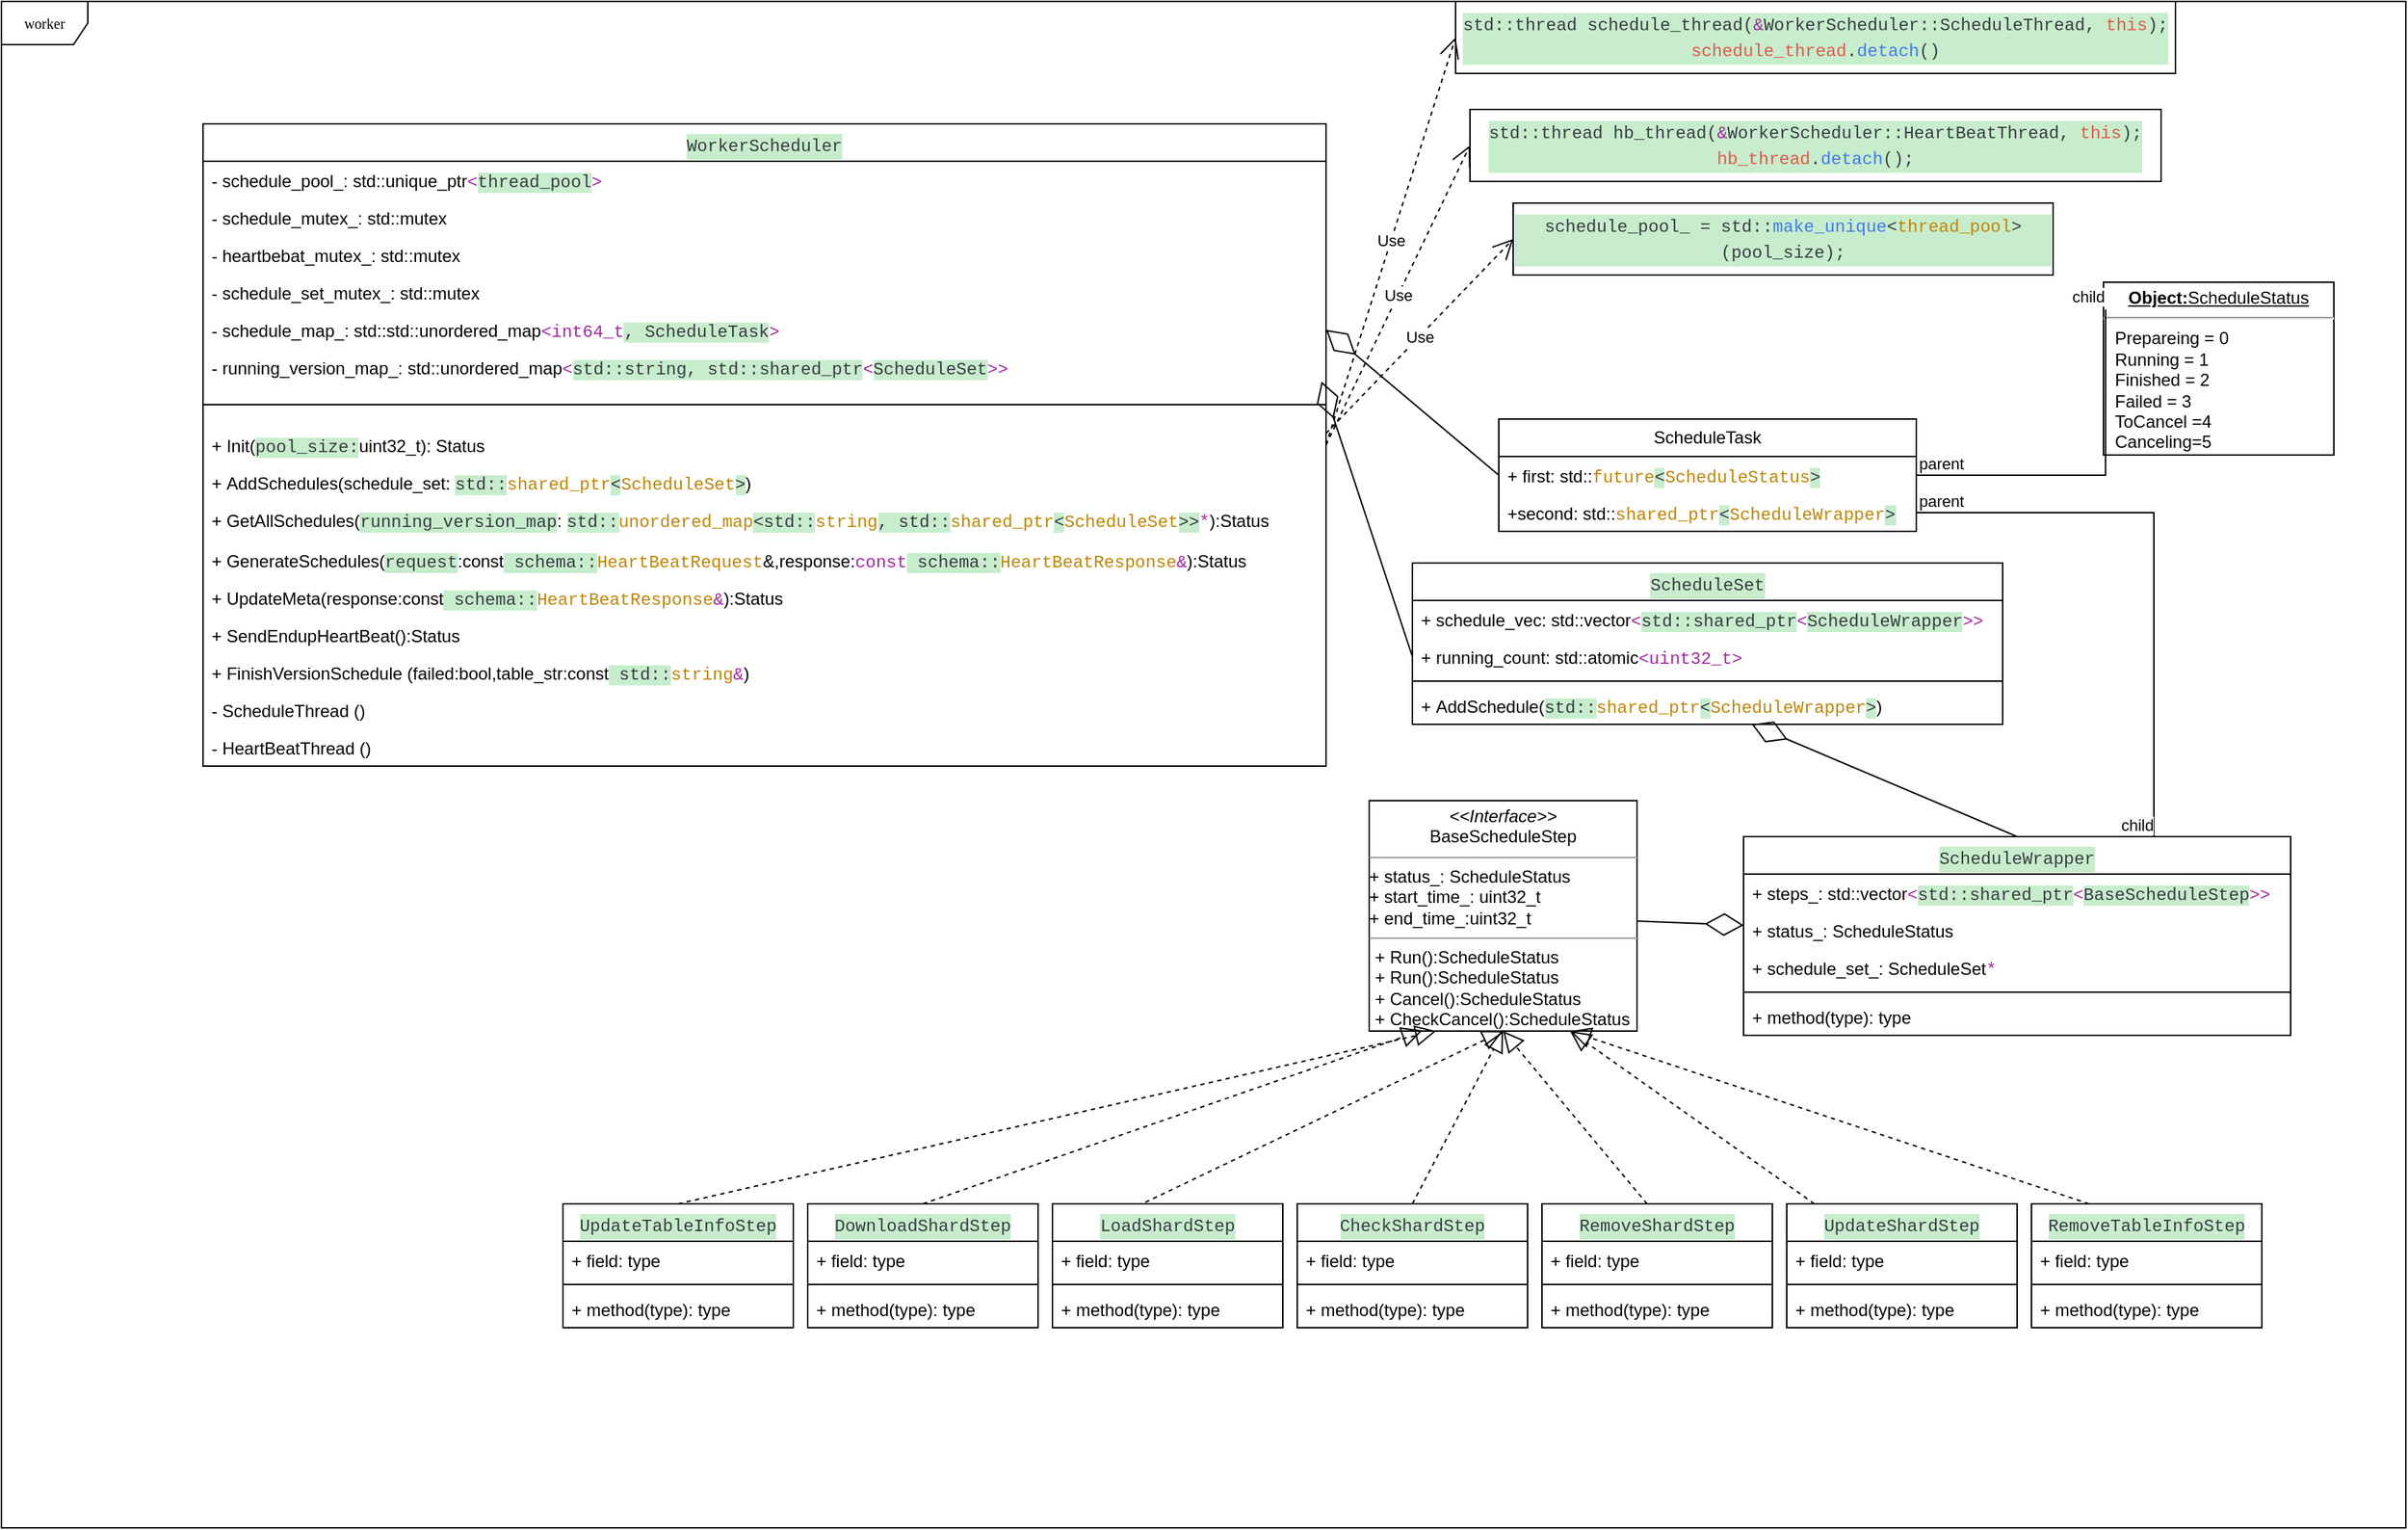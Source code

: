 <mxfile version="21.3.5" type="github">
  <diagram name="Page-1" id="c4acf3e9-155e-7222-9cf6-157b1a14988f">
    <mxGraphModel dx="2284" dy="771" grid="1" gridSize="10" guides="1" tooltips="1" connect="1" arrows="1" fold="1" page="1" pageScale="1" pageWidth="850" pageHeight="1100" background="none" math="0" shadow="0">
      <root>
        <mxCell id="0" />
        <mxCell id="1" parent="0" />
        <mxCell id="17acba5748e5396b-1" value="worker" style="shape=umlFrame;whiteSpace=wrap;html=1;rounded=0;shadow=0;comic=0;labelBackgroundColor=none;strokeWidth=1;fontFamily=Verdana;fontSize=10;align=center;" parent="1" vertex="1">
          <mxGeometry x="-430" y="10" width="1670" height="1060" as="geometry" />
        </mxCell>
        <mxCell id="PH6lNtW1mrk8BQ9RuyIa-7" value="&lt;div style=&quot;color: rgb(56, 58, 66); background-color: rgb(199, 237, 204); font-family: Menlo, Monaco, &amp;quot;Courier New&amp;quot;, monospace; font-weight: normal; line-height: 18px;&quot;&gt;WorkerScheduler&lt;/div&gt;" style="swimlane;fontStyle=1;align=center;verticalAlign=top;childLayout=stackLayout;horizontal=1;startSize=26;horizontalStack=0;resizeParent=1;resizeParentMax=0;resizeLast=0;collapsible=1;marginBottom=0;whiteSpace=wrap;html=1;" parent="1" vertex="1">
          <mxGeometry x="-290" y="95" width="780" height="446" as="geometry" />
        </mxCell>
        <mxCell id="PH6lNtW1mrk8BQ9RuyIa-8" value="- schedule_pool_&lt;span style=&quot;background-color: initial;&quot;&gt;:&amp;nbsp;&lt;/span&gt;std::unique_ptr&lt;span style=&quot;font-family: Menlo, Monaco, &amp;quot;Courier New&amp;quot;, monospace; color: rgb(166, 38, 164);&quot;&gt;&amp;lt;&lt;/span&gt;&lt;span style=&quot;background-color: rgb(199, 237, 204); color: rgb(56, 58, 66); font-family: Menlo, Monaco, &amp;quot;Courier New&amp;quot;, monospace;&quot;&gt;thread_pool&lt;/span&gt;&lt;span style=&quot;font-family: Menlo, Monaco, &amp;quot;Courier New&amp;quot;, monospace; color: rgb(166, 38, 164);&quot;&gt;&amp;gt;&lt;/span&gt;" style="text;strokeColor=none;fillColor=none;align=left;verticalAlign=top;spacingLeft=4;spacingRight=4;overflow=hidden;rotatable=0;points=[[0,0.5],[1,0.5]];portConstraint=eastwest;whiteSpace=wrap;html=1;" parent="PH6lNtW1mrk8BQ9RuyIa-7" vertex="1">
          <mxGeometry y="26" width="780" height="26" as="geometry" />
        </mxCell>
        <mxCell id="PH6lNtW1mrk8BQ9RuyIa-15" value="- schedule_mutex_&lt;span style=&quot;background-color: initial;&quot;&gt;:&amp;nbsp;&lt;/span&gt;std::mutex " style="text;strokeColor=none;fillColor=none;align=left;verticalAlign=top;spacingLeft=4;spacingRight=4;overflow=hidden;rotatable=0;points=[[0,0.5],[1,0.5]];portConstraint=eastwest;whiteSpace=wrap;html=1;" parent="PH6lNtW1mrk8BQ9RuyIa-7" vertex="1">
          <mxGeometry y="52" width="780" height="26" as="geometry" />
        </mxCell>
        <mxCell id="PH6lNtW1mrk8BQ9RuyIa-14" value="- heartbebat_mutex_&lt;span style=&quot;background-color: initial;&quot;&gt;:&amp;nbsp;&lt;/span&gt;&lt;span style=&quot;background-color: initial;&quot;&gt;std::mutex&lt;/span&gt;" style="text;strokeColor=none;fillColor=none;align=left;verticalAlign=top;spacingLeft=4;spacingRight=4;overflow=hidden;rotatable=0;points=[[0,0.5],[1,0.5]];portConstraint=eastwest;whiteSpace=wrap;html=1;" parent="PH6lNtW1mrk8BQ9RuyIa-7" vertex="1">
          <mxGeometry y="78" width="780" height="26" as="geometry" />
        </mxCell>
        <mxCell id="PH6lNtW1mrk8BQ9RuyIa-17" value="- schedule_set_mutex_&lt;span style=&quot;background-color: initial;&quot;&gt;:&amp;nbsp;&lt;/span&gt;&lt;span style=&quot;background-color: initial;&quot;&gt;std::mutex&lt;/span&gt;" style="text;strokeColor=none;fillColor=none;align=left;verticalAlign=top;spacingLeft=4;spacingRight=4;overflow=hidden;rotatable=0;points=[[0,0.5],[1,0.5]];portConstraint=eastwest;whiteSpace=wrap;html=1;" parent="PH6lNtW1mrk8BQ9RuyIa-7" vertex="1">
          <mxGeometry y="104" width="780" height="26" as="geometry" />
        </mxCell>
        <mxCell id="PH6lNtW1mrk8BQ9RuyIa-16" value="- schedule_map_&lt;span style=&quot;background-color: initial;&quot;&gt;:&amp;nbsp;&lt;/span&gt;&lt;span style=&quot;background-color: initial;&quot;&gt;std::&lt;/span&gt;std::unordered_map&lt;span style=&quot;font-family: Menlo, Monaco, &amp;quot;Courier New&amp;quot;, monospace; color: rgb(166, 38, 164);&quot;&gt;&amp;lt;int64_t&lt;/span&gt;&lt;span style=&quot;background-color: rgb(199, 237, 204); color: rgb(56, 58, 66); font-family: Menlo, Monaco, &amp;quot;Courier New&amp;quot;, monospace;&quot;&gt;, ScheduleTask&lt;/span&gt;&lt;span style=&quot;font-family: Menlo, Monaco, &amp;quot;Courier New&amp;quot;, monospace; color: rgb(166, 38, 164);&quot;&gt;&amp;gt;&lt;/span&gt;" style="text;strokeColor=none;fillColor=none;align=left;verticalAlign=top;spacingLeft=4;spacingRight=4;overflow=hidden;rotatable=0;points=[[0,0.5],[1,0.5]];portConstraint=eastwest;whiteSpace=wrap;html=1;" parent="PH6lNtW1mrk8BQ9RuyIa-7" vertex="1">
          <mxGeometry y="130" width="780" height="26" as="geometry" />
        </mxCell>
        <mxCell id="PH6lNtW1mrk8BQ9RuyIa-18" value="- running_version_map_&lt;span style=&quot;background-color: initial;&quot;&gt;:&amp;nbsp;&lt;/span&gt;std::unordered_map&lt;span style=&quot;font-family: Menlo, Monaco, &amp;quot;Courier New&amp;quot;, monospace; color: rgb(166, 38, 164);&quot;&gt;&amp;lt;&lt;/span&gt;&lt;span style=&quot;background-color: rgb(199, 237, 204); color: rgb(56, 58, 66); font-family: Menlo, Monaco, &amp;quot;Courier New&amp;quot;, monospace;&quot;&gt;std::string, std::shared_ptr&lt;/span&gt;&lt;span style=&quot;font-family: Menlo, Monaco, &amp;quot;Courier New&amp;quot;, monospace; color: rgb(166, 38, 164);&quot;&gt;&amp;lt;&lt;/span&gt;&lt;span style=&quot;background-color: rgb(199, 237, 204); color: rgb(56, 58, 66); font-family: Menlo, Monaco, &amp;quot;Courier New&amp;quot;, monospace;&quot;&gt;ScheduleSet&lt;/span&gt;&lt;span style=&quot;font-family: Menlo, Monaco, &amp;quot;Courier New&amp;quot;, monospace; color: rgb(166, 38, 164);&quot;&gt;&amp;gt;&amp;gt;&lt;/span&gt;" style="text;strokeColor=none;fillColor=none;align=left;verticalAlign=top;spacingLeft=4;spacingRight=4;overflow=hidden;rotatable=0;points=[[0,0.5],[1,0.5]];portConstraint=eastwest;whiteSpace=wrap;html=1;" parent="PH6lNtW1mrk8BQ9RuyIa-7" vertex="1">
          <mxGeometry y="156" width="780" height="24" as="geometry" />
        </mxCell>
        <mxCell id="PH6lNtW1mrk8BQ9RuyIa-9" value="" style="line;strokeWidth=1;fillColor=none;align=left;verticalAlign=middle;spacingTop=-1;spacingLeft=3;spacingRight=3;rotatable=0;labelPosition=right;points=[];portConstraint=eastwest;strokeColor=inherit;" parent="PH6lNtW1mrk8BQ9RuyIa-7" vertex="1">
          <mxGeometry y="180" width="780" height="30" as="geometry" />
        </mxCell>
        <mxCell id="PH6lNtW1mrk8BQ9RuyIa-10" value="+&amp;nbsp;Init(&lt;span style=&quot;background-color: rgb(199, 237, 204); color: rgb(56, 58, 66); font-family: Menlo, Monaco, &amp;quot;Courier New&amp;quot;, monospace;&quot;&gt;pool_size:&lt;/span&gt;uint32_t&lt;span style=&quot;background-color: initial;&quot;&gt;):&amp;nbsp;&lt;/span&gt;Status" style="text;strokeColor=none;fillColor=none;align=left;verticalAlign=top;spacingLeft=4;spacingRight=4;overflow=hidden;rotatable=0;points=[[0,0.5],[1,0.5]];portConstraint=eastwest;whiteSpace=wrap;html=1;" parent="PH6lNtW1mrk8BQ9RuyIa-7" vertex="1">
          <mxGeometry y="210" width="780" height="26" as="geometry" />
        </mxCell>
        <mxCell id="PH6lNtW1mrk8BQ9RuyIa-11" value="+&amp;nbsp;AddSchedules(schedule_set:&amp;nbsp;&lt;span style=&quot;background-color: rgb(199, 237, 204); color: rgb(56, 58, 66); font-family: Menlo, Monaco, &amp;quot;Courier New&amp;quot;, monospace;&quot;&gt;std::&lt;/span&gt;&lt;span style=&quot;font-family: Menlo, Monaco, &amp;quot;Courier New&amp;quot;, monospace; color: rgb(193, 132, 1);&quot;&gt;shared_ptr&lt;/span&gt;&lt;span style=&quot;background-color: rgb(199, 237, 204); color: rgb(56, 58, 66); font-family: Menlo, Monaco, &amp;quot;Courier New&amp;quot;, monospace;&quot;&gt;&amp;lt;&lt;/span&gt;&lt;span style=&quot;font-family: Menlo, Monaco, &amp;quot;Courier New&amp;quot;, monospace; color: rgb(193, 132, 1);&quot;&gt;ScheduleSet&lt;/span&gt;&lt;span style=&quot;background-color: rgb(199, 237, 204); color: rgb(56, 58, 66); font-family: Menlo, Monaco, &amp;quot;Courier New&amp;quot;, monospace;&quot;&gt;&amp;gt;&lt;/span&gt;&lt;span style=&quot;background-color: initial;&quot;&gt;)&lt;/span&gt;" style="text;strokeColor=none;fillColor=none;align=left;verticalAlign=top;spacingLeft=4;spacingRight=4;overflow=hidden;rotatable=0;points=[[0,0.5],[1,0.5]];portConstraint=eastwest;whiteSpace=wrap;html=1;" parent="PH6lNtW1mrk8BQ9RuyIa-7" vertex="1">
          <mxGeometry y="236" width="780" height="26" as="geometry" />
        </mxCell>
        <mxCell id="PH6lNtW1mrk8BQ9RuyIa-12" value="+&amp;nbsp;GetAllSchedules(&lt;span style=&quot;background-color: rgb(199, 237, 204); color: rgb(56, 58, 66); font-family: Menlo, Monaco, &amp;quot;Courier New&amp;quot;, monospace;&quot;&gt;running_version_map&lt;/span&gt;:&amp;nbsp;&lt;span style=&quot;background-color: rgb(199, 237, 204); color: rgb(56, 58, 66); font-family: Menlo, Monaco, &amp;quot;Courier New&amp;quot;, monospace;&quot;&gt;std::&lt;/span&gt;&lt;span style=&quot;font-family: Menlo, Monaco, &amp;quot;Courier New&amp;quot;, monospace; color: rgb(193, 132, 1);&quot;&gt;unordered_map&lt;/span&gt;&lt;span style=&quot;background-color: rgb(199, 237, 204); color: rgb(56, 58, 66); font-family: Menlo, Monaco, &amp;quot;Courier New&amp;quot;, monospace;&quot;&gt;&amp;lt;std::&lt;/span&gt;&lt;span style=&quot;font-family: Menlo, Monaco, &amp;quot;Courier New&amp;quot;, monospace; color: rgb(193, 132, 1);&quot;&gt;string&lt;/span&gt;&lt;span style=&quot;background-color: rgb(199, 237, 204); color: rgb(56, 58, 66); font-family: Menlo, Monaco, &amp;quot;Courier New&amp;quot;, monospace;&quot;&gt;, std::&lt;/span&gt;&lt;span style=&quot;font-family: Menlo, Monaco, &amp;quot;Courier New&amp;quot;, monospace; color: rgb(193, 132, 1);&quot;&gt;shared_ptr&lt;/span&gt;&lt;span style=&quot;background-color: rgb(199, 237, 204); color: rgb(56, 58, 66); font-family: Menlo, Monaco, &amp;quot;Courier New&amp;quot;, monospace;&quot;&gt;&amp;lt;&lt;/span&gt;&lt;span style=&quot;font-family: Menlo, Monaco, &amp;quot;Courier New&amp;quot;, monospace; color: rgb(193, 132, 1);&quot;&gt;ScheduleSet&lt;/span&gt;&lt;span style=&quot;background-color: rgb(199, 237, 204); color: rgb(56, 58, 66); font-family: Menlo, Monaco, &amp;quot;Courier New&amp;quot;, monospace;&quot;&gt;&amp;gt;&amp;gt;&lt;/span&gt;&lt;span style=&quot;font-family: Menlo, Monaco, &amp;quot;Courier New&amp;quot;, monospace; color: rgb(166, 38, 164);&quot;&gt;*&lt;/span&gt;&lt;span style=&quot;background-color: initial;&quot;&gt;):&lt;/span&gt;Status" style="text;strokeColor=none;fillColor=none;align=left;verticalAlign=top;spacingLeft=4;spacingRight=4;overflow=hidden;rotatable=0;points=[[0,0.5],[1,0.5]];portConstraint=eastwest;whiteSpace=wrap;html=1;" parent="PH6lNtW1mrk8BQ9RuyIa-7" vertex="1">
          <mxGeometry y="262" width="780" height="28" as="geometry" />
        </mxCell>
        <mxCell id="PH6lNtW1mrk8BQ9RuyIa-19" value="+&amp;nbsp;GenerateSchedules(&lt;span style=&quot;background-color: rgb(199, 237, 204); color: rgb(56, 58, 66); font-family: Menlo, Monaco, &amp;quot;Courier New&amp;quot;, monospace;&quot;&gt;request&lt;/span&gt;&lt;span style=&quot;background-color: initial;&quot;&gt;:&lt;/span&gt;const&lt;span style=&quot;background-color: rgb(199, 237, 204); color: rgb(56, 58, 66); font-family: Menlo, Monaco, &amp;quot;Courier New&amp;quot;, monospace;&quot;&gt; schema::&lt;/span&gt;&lt;span style=&quot;font-family: Menlo, Monaco, &amp;quot;Courier New&amp;quot;, monospace; color: rgb(193, 132, 1);&quot;&gt;HeartBeatRequest&lt;/span&gt;&amp;amp;,response:&lt;span style=&quot;font-family: Menlo, Monaco, &amp;quot;Courier New&amp;quot;, monospace; color: rgb(166, 38, 164);&quot;&gt;const&lt;/span&gt;&lt;span style=&quot;background-color: rgb(199, 237, 204); color: rgb(56, 58, 66); font-family: Menlo, Monaco, &amp;quot;Courier New&amp;quot;, monospace;&quot;&gt; schema::&lt;/span&gt;&lt;span style=&quot;font-family: Menlo, Monaco, &amp;quot;Courier New&amp;quot;, monospace; color: rgb(193, 132, 1);&quot;&gt;HeartBeatResponse&lt;/span&gt;&lt;span style=&quot;font-family: Menlo, Monaco, &amp;quot;Courier New&amp;quot;, monospace; color: rgb(166, 38, 164);&quot;&gt;&amp;amp;&lt;/span&gt;&lt;span style=&quot;background-color: initial;&quot;&gt;):&lt;/span&gt;Status" style="text;strokeColor=none;fillColor=none;align=left;verticalAlign=top;spacingLeft=4;spacingRight=4;overflow=hidden;rotatable=0;points=[[0,0.5],[1,0.5]];portConstraint=eastwest;whiteSpace=wrap;html=1;" parent="PH6lNtW1mrk8BQ9RuyIa-7" vertex="1">
          <mxGeometry y="290" width="780" height="26" as="geometry" />
        </mxCell>
        <mxCell id="PH6lNtW1mrk8BQ9RuyIa-20" value="+&amp;nbsp;UpdateMeta&lt;span style=&quot;background-color: initial;&quot;&gt;(&lt;/span&gt;response&lt;span style=&quot;background-color: initial;&quot;&gt;:&lt;/span&gt;const&lt;span style=&quot;background-color: rgb(199, 237, 204); color: rgb(56, 58, 66); font-family: Menlo, Monaco, &amp;quot;Courier New&amp;quot;, monospace;&quot;&gt; schema::&lt;/span&gt;&lt;span style=&quot;font-family: Menlo, Monaco, &amp;quot;Courier New&amp;quot;, monospace; color: rgb(193, 132, 1);&quot;&gt;HeartBeatResponse&lt;/span&gt;&lt;span style=&quot;background-color: initial; font-family: Menlo, Monaco, &amp;quot;Courier New&amp;quot;, monospace; color: rgb(166, 38, 164);&quot;&gt;&amp;amp;&lt;/span&gt;&lt;span style=&quot;background-color: initial;&quot;&gt;):&lt;/span&gt;Status" style="text;strokeColor=none;fillColor=none;align=left;verticalAlign=top;spacingLeft=4;spacingRight=4;overflow=hidden;rotatable=0;points=[[0,0.5],[1,0.5]];portConstraint=eastwest;whiteSpace=wrap;html=1;" parent="PH6lNtW1mrk8BQ9RuyIa-7" vertex="1">
          <mxGeometry y="316" width="780" height="26" as="geometry" />
        </mxCell>
        <mxCell id="PH6lNtW1mrk8BQ9RuyIa-21" value="+&amp;nbsp;SendEndupHeartBeat&lt;span style=&quot;background-color: initial;&quot;&gt;(&lt;/span&gt;&lt;span style=&quot;background-color: initial;&quot;&gt;):&lt;/span&gt;&lt;span style=&quot;background-color: initial;&quot;&gt;Status&lt;/span&gt;" style="text;strokeColor=none;fillColor=none;align=left;verticalAlign=top;spacingLeft=4;spacingRight=4;overflow=hidden;rotatable=0;points=[[0,0.5],[1,0.5]];portConstraint=eastwest;whiteSpace=wrap;html=1;" parent="PH6lNtW1mrk8BQ9RuyIa-7" vertex="1">
          <mxGeometry y="342" width="780" height="26" as="geometry" />
        </mxCell>
        <mxCell id="PH6lNtW1mrk8BQ9RuyIa-22" value="+&amp;nbsp;FinishVersionSchedule&lt;span style=&quot;background-color: initial;&quot;&gt;&amp;nbsp;&lt;/span&gt;(failed:bool,table_str:const&lt;span style=&quot;background-color: rgb(199, 237, 204); color: rgb(56, 58, 66); font-family: Menlo, Monaco, &amp;quot;Courier New&amp;quot;, monospace;&quot;&gt; std::&lt;/span&gt;&lt;span style=&quot;font-family: Menlo, Monaco, &amp;quot;Courier New&amp;quot;, monospace; color: rgb(193, 132, 1);&quot;&gt;string&lt;/span&gt;&lt;span style=&quot;font-family: Menlo, Monaco, &amp;quot;Courier New&amp;quot;, monospace; color: rgb(166, 38, 164);&quot;&gt;&amp;amp;&lt;/span&gt;&lt;span style=&quot;background-color: initial;&quot;&gt;)&lt;/span&gt;" style="text;strokeColor=none;fillColor=none;align=left;verticalAlign=top;spacingLeft=4;spacingRight=4;overflow=hidden;rotatable=0;points=[[0,0.5],[1,0.5]];portConstraint=eastwest;whiteSpace=wrap;html=1;" parent="PH6lNtW1mrk8BQ9RuyIa-7" vertex="1">
          <mxGeometry y="368" width="780" height="26" as="geometry" />
        </mxCell>
        <mxCell id="PH6lNtW1mrk8BQ9RuyIa-23" value="-&amp;nbsp;ScheduleThread&lt;span style=&quot;background-color: initial;&quot;&gt;&amp;nbsp;&lt;/span&gt;&lt;span style=&quot;background-color: initial;&quot;&gt;(&lt;/span&gt;&lt;span style=&quot;background-color: initial;&quot;&gt;)&lt;/span&gt;" style="text;strokeColor=none;fillColor=none;align=left;verticalAlign=top;spacingLeft=4;spacingRight=4;overflow=hidden;rotatable=0;points=[[0,0.5],[1,0.5]];portConstraint=eastwest;whiteSpace=wrap;html=1;" parent="PH6lNtW1mrk8BQ9RuyIa-7" vertex="1">
          <mxGeometry y="394" width="780" height="26" as="geometry" />
        </mxCell>
        <mxCell id="PH6lNtW1mrk8BQ9RuyIa-24" value="-&amp;nbsp;HeartBeatThread&lt;span style=&quot;background-color: initial;&quot;&gt;&amp;nbsp;&lt;/span&gt;&lt;span style=&quot;background-color: initial;&quot;&gt;(&lt;/span&gt;&lt;span style=&quot;background-color: initial;&quot;&gt;)&lt;/span&gt;" style="text;strokeColor=none;fillColor=none;align=left;verticalAlign=top;spacingLeft=4;spacingRight=4;overflow=hidden;rotatable=0;points=[[0,0.5],[1,0.5]];portConstraint=eastwest;whiteSpace=wrap;html=1;" parent="PH6lNtW1mrk8BQ9RuyIa-7" vertex="1">
          <mxGeometry y="420" width="780" height="26" as="geometry" />
        </mxCell>
        <mxCell id="PH6lNtW1mrk8BQ9RuyIa-29" value="&lt;div style=&quot;color: rgb(56, 58, 66); background-color: rgb(199, 237, 204); font-family: Menlo, Monaco, &amp;quot;Courier New&amp;quot;, monospace; line-height: 18px;&quot;&gt;&lt;div style=&quot;line-height: 18px;&quot;&gt;&lt;div&gt;    std::thread schedule_thread(&lt;span style=&quot;color: #a626a4;&quot;&gt;&amp;amp;&lt;/span&gt;WorkerScheduler::ScheduleThread, &lt;span style=&quot;color: #e45649;&quot;&gt;this&lt;/span&gt;);&lt;/div&gt;&lt;div&gt;    &lt;span style=&quot;color: #e45649;&quot;&gt;schedule_thread&lt;/span&gt;.&lt;span style=&quot;color: #4078f2;&quot;&gt;detach&lt;/span&gt;()&lt;/div&gt;&lt;/div&gt;&lt;/div&gt;" style="html=1;whiteSpace=wrap;" parent="1" vertex="1">
          <mxGeometry x="580" y="10" width="500" height="50" as="geometry" />
        </mxCell>
        <mxCell id="PH6lNtW1mrk8BQ9RuyIa-30" value="Use" style="endArrow=open;endSize=12;dashed=1;html=1;rounded=0;exitX=1;exitY=0.5;exitDx=0;exitDy=0;entryX=0;entryY=0.5;entryDx=0;entryDy=0;" parent="1" source="PH6lNtW1mrk8BQ9RuyIa-10" target="PH6lNtW1mrk8BQ9RuyIa-29" edge="1">
          <mxGeometry width="160" relative="1" as="geometry">
            <mxPoint x="180" y="305" as="sourcePoint" />
            <mxPoint x="340" y="305" as="targetPoint" />
          </mxGeometry>
        </mxCell>
        <mxCell id="PH6lNtW1mrk8BQ9RuyIa-31" value="&lt;div style=&quot;color: rgb(56, 58, 66); background-color: rgb(199, 237, 204); font-family: Menlo, Monaco, &amp;quot;Courier New&amp;quot;, monospace; line-height: 18px;&quot;&gt;&lt;div style=&quot;line-height: 18px;&quot;&gt;&lt;div style=&quot;line-height: 18px;&quot;&gt;&lt;div&gt;        std::thread hb_thread(&lt;span style=&quot;color: #a626a4;&quot;&gt;&amp;amp;&lt;/span&gt;WorkerScheduler::HeartBeatThread, &lt;span style=&quot;color: #e45649;&quot;&gt;this&lt;/span&gt;);&lt;/div&gt;&lt;div&gt;        &lt;span style=&quot;color: #e45649;&quot;&gt;hb_thread&lt;/span&gt;.&lt;span style=&quot;color: #4078f2;&quot;&gt;detach&lt;/span&gt;();&lt;/div&gt;&lt;/div&gt;&lt;/div&gt;&lt;/div&gt;" style="html=1;whiteSpace=wrap;" parent="1" vertex="1">
          <mxGeometry x="590" y="85" width="480" height="50" as="geometry" />
        </mxCell>
        <mxCell id="PH6lNtW1mrk8BQ9RuyIa-32" value="Use" style="endArrow=open;endSize=12;dashed=1;html=1;rounded=0;exitX=1;exitY=0.5;exitDx=0;exitDy=0;entryX=0;entryY=0.5;entryDx=0;entryDy=0;" parent="1" source="PH6lNtW1mrk8BQ9RuyIa-10" target="PH6lNtW1mrk8BQ9RuyIa-31" edge="1">
          <mxGeometry width="160" relative="1" as="geometry">
            <mxPoint x="600" y="285" as="sourcePoint" />
            <mxPoint x="760" y="285" as="targetPoint" />
          </mxGeometry>
        </mxCell>
        <mxCell id="PH6lNtW1mrk8BQ9RuyIa-39" value="ScheduleTask" style="swimlane;fontStyle=0;childLayout=stackLayout;horizontal=1;startSize=26;fillColor=none;horizontalStack=0;resizeParent=1;resizeParentMax=0;resizeLast=0;collapsible=1;marginBottom=0;whiteSpace=wrap;html=1;" parent="1" vertex="1">
          <mxGeometry x="610" y="300" width="290" height="78" as="geometry" />
        </mxCell>
        <mxCell id="PH6lNtW1mrk8BQ9RuyIa-40" value="+ first:&amp;nbsp;std::&lt;span style=&quot;font-family: Menlo, Monaco, &amp;quot;Courier New&amp;quot;, monospace; color: rgb(193, 132, 1);&quot;&gt;future&lt;/span&gt;&lt;span style=&quot;background-color: rgb(199, 237, 204); color: rgb(56, 58, 66); font-family: Menlo, Monaco, &amp;quot;Courier New&amp;quot;, monospace;&quot;&gt;&amp;lt;&lt;/span&gt;&lt;span style=&quot;font-family: Menlo, Monaco, &amp;quot;Courier New&amp;quot;, monospace; color: rgb(193, 132, 1);&quot;&gt;ScheduleStatus&lt;/span&gt;&lt;span style=&quot;background-color: rgb(199, 237, 204); color: rgb(56, 58, 66); font-family: Menlo, Monaco, &amp;quot;Courier New&amp;quot;, monospace;&quot;&gt;&amp;gt;&lt;/span&gt;" style="text;strokeColor=none;fillColor=none;align=left;verticalAlign=top;spacingLeft=4;spacingRight=4;overflow=hidden;rotatable=0;points=[[0,0.5],[1,0.5]];portConstraint=eastwest;whiteSpace=wrap;html=1;" parent="PH6lNtW1mrk8BQ9RuyIa-39" vertex="1">
          <mxGeometry y="26" width="290" height="26" as="geometry" />
        </mxCell>
        <mxCell id="PH6lNtW1mrk8BQ9RuyIa-41" value="+second:&amp;nbsp;std::&lt;span style=&quot;font-family: Menlo, Monaco, &amp;quot;Courier New&amp;quot;, monospace; color: rgb(193, 132, 1);&quot;&gt;shared_ptr&lt;/span&gt;&lt;span style=&quot;background-color: rgb(199, 237, 204); color: rgb(56, 58, 66); font-family: Menlo, Monaco, &amp;quot;Courier New&amp;quot;, monospace;&quot;&gt;&amp;lt;&lt;/span&gt;&lt;span style=&quot;font-family: Menlo, Monaco, &amp;quot;Courier New&amp;quot;, monospace; color: rgb(193, 132, 1);&quot;&gt;ScheduleWrapper&lt;/span&gt;&lt;span style=&quot;background-color: rgb(199, 237, 204); color: rgb(56, 58, 66); font-family: Menlo, Monaco, &amp;quot;Courier New&amp;quot;, monospace;&quot;&gt;&amp;gt;&lt;/span&gt;" style="text;strokeColor=none;fillColor=none;align=left;verticalAlign=top;spacingLeft=4;spacingRight=4;overflow=hidden;rotatable=0;points=[[0,0.5],[1,0.5]];portConstraint=eastwest;whiteSpace=wrap;html=1;" parent="PH6lNtW1mrk8BQ9RuyIa-39" vertex="1">
          <mxGeometry y="52" width="290" height="26" as="geometry" />
        </mxCell>
        <mxCell id="PH6lNtW1mrk8BQ9RuyIa-46" value="" style="endArrow=diamondThin;endFill=0;endSize=24;html=1;rounded=0;exitX=0;exitY=0.5;exitDx=0;exitDy=0;entryX=1;entryY=0.5;entryDx=0;entryDy=0;" parent="1" source="PH6lNtW1mrk8BQ9RuyIa-40" target="PH6lNtW1mrk8BQ9RuyIa-16" edge="1">
          <mxGeometry width="160" relative="1" as="geometry">
            <mxPoint x="430" y="153" as="sourcePoint" />
            <mxPoint x="590" y="153" as="targetPoint" />
          </mxGeometry>
        </mxCell>
        <mxCell id="PH6lNtW1mrk8BQ9RuyIa-47" value="&lt;p style=&quot;margin:0px;margin-top:4px;text-align:center;text-decoration:underline;&quot;&gt;&lt;b&gt;Object:&lt;/b&gt;ScheduleStatus&lt;/p&gt;&lt;hr&gt;&lt;p style=&quot;margin:0px;margin-left:8px;&quot;&gt;Prepareing&amp;nbsp;= 0&lt;br&gt;&lt;/p&gt;&lt;p style=&quot;margin:0px;margin-left:8px;&quot;&gt;Running&amp;nbsp;= 1&lt;br&gt;&lt;/p&gt;&lt;p style=&quot;margin:0px;margin-left:8px;&quot;&gt;Finished&amp;nbsp;= 2&lt;/p&gt;&lt;p style=&quot;margin:0px;margin-left:8px;&quot;&gt;Failed = 3&lt;/p&gt;&lt;p style=&quot;margin:0px;margin-left:8px;&quot;&gt;ToCancel =4&lt;/p&gt;&lt;p style=&quot;margin:0px;margin-left:8px;&quot;&gt;Canceling=5&lt;/p&gt;" style="verticalAlign=top;align=left;overflow=fill;fontSize=12;fontFamily=Helvetica;html=1;whiteSpace=wrap;" parent="1" vertex="1">
          <mxGeometry x="1030" y="205" width="160" height="120" as="geometry" />
        </mxCell>
        <mxCell id="PH6lNtW1mrk8BQ9RuyIa-48" value="" style="endArrow=none;html=1;edgeStyle=orthogonalEdgeStyle;rounded=0;exitX=1;exitY=0.5;exitDx=0;exitDy=0;entryX=0.009;entryY=0.158;entryDx=0;entryDy=0;entryPerimeter=0;" parent="1" source="PH6lNtW1mrk8BQ9RuyIa-40" target="PH6lNtW1mrk8BQ9RuyIa-47" edge="1">
          <mxGeometry relative="1" as="geometry">
            <mxPoint x="1070" y="285" as="sourcePoint" />
            <mxPoint x="1230" y="285" as="targetPoint" />
          </mxGeometry>
        </mxCell>
        <mxCell id="PH6lNtW1mrk8BQ9RuyIa-49" value="parent" style="edgeLabel;resizable=0;html=1;align=left;verticalAlign=bottom;" parent="PH6lNtW1mrk8BQ9RuyIa-48" connectable="0" vertex="1">
          <mxGeometry x="-1" relative="1" as="geometry" />
        </mxCell>
        <mxCell id="PH6lNtW1mrk8BQ9RuyIa-50" value="child" style="edgeLabel;resizable=0;html=1;align=right;verticalAlign=bottom;" parent="PH6lNtW1mrk8BQ9RuyIa-48" connectable="0" vertex="1">
          <mxGeometry x="1" relative="1" as="geometry" />
        </mxCell>
        <mxCell id="PH6lNtW1mrk8BQ9RuyIa-51" value="&lt;div style=&quot;color: rgb(56, 58, 66); background-color: rgb(199, 237, 204); font-family: Menlo, Monaco, &amp;quot;Courier New&amp;quot;, monospace; font-weight: normal; line-height: 18px;&quot;&gt;ScheduleWrapper&lt;/div&gt;" style="swimlane;fontStyle=1;align=center;verticalAlign=top;childLayout=stackLayout;horizontal=1;startSize=26;horizontalStack=0;resizeParent=1;resizeParentMax=0;resizeLast=0;collapsible=1;marginBottom=0;whiteSpace=wrap;html=1;" parent="1" vertex="1">
          <mxGeometry x="780" y="590" width="380" height="138" as="geometry" />
        </mxCell>
        <mxCell id="PH6lNtW1mrk8BQ9RuyIa-52" value="+&amp;nbsp;steps_&lt;span style=&quot;background-color: initial;&quot;&gt;:&amp;nbsp;&lt;/span&gt;std::vector&lt;span style=&quot;font-family: Menlo, Monaco, &amp;quot;Courier New&amp;quot;, monospace; color: rgb(166, 38, 164);&quot;&gt;&amp;lt;&lt;/span&gt;&lt;span style=&quot;background-color: rgb(199, 237, 204); color: rgb(56, 58, 66); font-family: Menlo, Monaco, &amp;quot;Courier New&amp;quot;, monospace;&quot;&gt;std::shared_ptr&lt;/span&gt;&lt;span style=&quot;font-family: Menlo, Monaco, &amp;quot;Courier New&amp;quot;, monospace; color: rgb(166, 38, 164);&quot;&gt;&amp;lt;&lt;/span&gt;&lt;span style=&quot;background-color: rgb(199, 237, 204); color: rgb(56, 58, 66); font-family: Menlo, Monaco, &amp;quot;Courier New&amp;quot;, monospace;&quot;&gt;BaseScheduleStep&lt;/span&gt;&lt;span style=&quot;font-family: Menlo, Monaco, &amp;quot;Courier New&amp;quot;, monospace; color: rgb(166, 38, 164);&quot;&gt;&amp;gt;&amp;gt;&lt;/span&gt;&lt;span style=&quot;background-color: rgb(199, 237, 204); color: rgb(56, 58, 66); font-family: Menlo, Monaco, &amp;quot;Courier New&amp;quot;, monospace;&quot;&gt; &lt;/span&gt;" style="text;strokeColor=none;fillColor=none;align=left;verticalAlign=top;spacingLeft=4;spacingRight=4;overflow=hidden;rotatable=0;points=[[0,0.5],[1,0.5]];portConstraint=eastwest;whiteSpace=wrap;html=1;" parent="PH6lNtW1mrk8BQ9RuyIa-51" vertex="1">
          <mxGeometry y="26" width="380" height="26" as="geometry" />
        </mxCell>
        <mxCell id="PH6lNtW1mrk8BQ9RuyIa-67" value="+&amp;nbsp;status_&lt;span style=&quot;background-color: initial;&quot;&gt;:&amp;nbsp;&lt;/span&gt;ScheduleStatus" style="text;strokeColor=none;fillColor=none;align=left;verticalAlign=top;spacingLeft=4;spacingRight=4;overflow=hidden;rotatable=0;points=[[0,0.5],[1,0.5]];portConstraint=eastwest;whiteSpace=wrap;html=1;" parent="PH6lNtW1mrk8BQ9RuyIa-51" vertex="1">
          <mxGeometry y="52" width="380" height="26" as="geometry" />
        </mxCell>
        <mxCell id="PH6lNtW1mrk8BQ9RuyIa-61" value="+&amp;nbsp;schedule_set_&lt;span style=&quot;background-color: initial;&quot;&gt;:&amp;nbsp;&lt;/span&gt;ScheduleSet&lt;span style=&quot;font-family: Menlo, Monaco, &amp;quot;Courier New&amp;quot;, monospace; color: rgb(166, 38, 164);&quot;&gt;*&lt;/span&gt;" style="text;strokeColor=none;fillColor=none;align=left;verticalAlign=top;spacingLeft=4;spacingRight=4;overflow=hidden;rotatable=0;points=[[0,0.5],[1,0.5]];portConstraint=eastwest;whiteSpace=wrap;html=1;" parent="PH6lNtW1mrk8BQ9RuyIa-51" vertex="1">
          <mxGeometry y="78" width="380" height="26" as="geometry" />
        </mxCell>
        <mxCell id="PH6lNtW1mrk8BQ9RuyIa-53" value="" style="line;strokeWidth=1;fillColor=none;align=left;verticalAlign=middle;spacingTop=-1;spacingLeft=3;spacingRight=3;rotatable=0;labelPosition=right;points=[];portConstraint=eastwest;strokeColor=inherit;" parent="PH6lNtW1mrk8BQ9RuyIa-51" vertex="1">
          <mxGeometry y="104" width="380" height="8" as="geometry" />
        </mxCell>
        <mxCell id="PH6lNtW1mrk8BQ9RuyIa-54" value="+ method(type): type" style="text;strokeColor=none;fillColor=none;align=left;verticalAlign=top;spacingLeft=4;spacingRight=4;overflow=hidden;rotatable=0;points=[[0,0.5],[1,0.5]];portConstraint=eastwest;whiteSpace=wrap;html=1;" parent="PH6lNtW1mrk8BQ9RuyIa-51" vertex="1">
          <mxGeometry y="112" width="380" height="26" as="geometry" />
        </mxCell>
        <mxCell id="PH6lNtW1mrk8BQ9RuyIa-60" value="&lt;p style=&quot;margin:0px;margin-top:4px;text-align:center;&quot;&gt;&lt;i&gt;&amp;lt;&amp;lt;Interface&amp;gt;&amp;gt;&lt;/i&gt;&lt;br&gt;BaseScheduleStep&lt;br&gt;&lt;/p&gt;&lt;hr size=&quot;1&quot;&gt;+&amp;nbsp;status_:&amp;nbsp;ScheduleStatus&lt;br&gt;&lt;span style=&quot;background-color: initial;&quot;&gt;+&amp;nbsp;start_time_&lt;/span&gt;&lt;span style=&quot;background-color: initial;&quot;&gt;:&amp;nbsp;&lt;/span&gt;&lt;span style=&quot;background-color: initial;&quot;&gt;uint32_t&lt;br&gt;&lt;/span&gt;+&amp;nbsp;end_time_:uint32_t&lt;hr size=&quot;1&quot;&gt;&lt;p style=&quot;margin:0px;margin-left:4px;&quot;&gt;+&amp;nbsp;Run&lt;span style=&quot;background-color: initial;&quot;&gt;():&lt;/span&gt;ScheduleStatus&lt;/p&gt;&lt;p style=&quot;border-color: var(--border-color); margin: 0px 0px 0px 4px;&quot;&gt;+&amp;nbsp;Run():ScheduleStatus&lt;br&gt;&lt;/p&gt;&lt;p style=&quot;border-color: var(--border-color); margin: 0px 0px 0px 4px;&quot;&gt;+&amp;nbsp;Cancel&lt;span style=&quot;background-color: initial;&quot;&gt;():ScheduleStatus&lt;/span&gt;&lt;/p&gt;&lt;div&gt;&lt;p style=&quot;border-color: var(--border-color); margin: 0px 0px 0px 4px;&quot;&gt;+&amp;nbsp;CheckCancel&lt;span style=&quot;background-color: initial;&quot;&gt;():ScheduleStatus&lt;/span&gt;&lt;/p&gt;&lt;/div&gt;&lt;div&gt;&lt;br&gt;&lt;/div&gt;&lt;div&gt;&lt;br&gt;&lt;/div&gt;" style="verticalAlign=top;align=left;overflow=fill;fontSize=12;fontFamily=Helvetica;html=1;whiteSpace=wrap;" parent="1" vertex="1">
          <mxGeometry x="520" y="565" width="186" height="160" as="geometry" />
        </mxCell>
        <mxCell id="PH6lNtW1mrk8BQ9RuyIa-62" value="" style="endArrow=diamondThin;endFill=0;endSize=24;html=1;rounded=0;" parent="1" source="PH6lNtW1mrk8BQ9RuyIa-60" target="PH6lNtW1mrk8BQ9RuyIa-51" edge="1">
          <mxGeometry width="160" relative="1" as="geometry">
            <mxPoint x="930" y="285" as="sourcePoint" />
            <mxPoint x="1090" y="285" as="targetPoint" />
          </mxGeometry>
        </mxCell>
        <mxCell id="PH6lNtW1mrk8BQ9RuyIa-63" value="" style="endArrow=none;html=1;edgeStyle=orthogonalEdgeStyle;rounded=0;entryX=0.75;entryY=0;entryDx=0;entryDy=0;" parent="1" source="PH6lNtW1mrk8BQ9RuyIa-41" target="PH6lNtW1mrk8BQ9RuyIa-51" edge="1">
          <mxGeometry relative="1" as="geometry">
            <mxPoint x="930" y="315" as="sourcePoint" />
            <mxPoint x="1090" y="315" as="targetPoint" />
          </mxGeometry>
        </mxCell>
        <mxCell id="PH6lNtW1mrk8BQ9RuyIa-64" value="parent" style="edgeLabel;resizable=0;html=1;align=left;verticalAlign=bottom;" parent="PH6lNtW1mrk8BQ9RuyIa-63" connectable="0" vertex="1">
          <mxGeometry x="-1" relative="1" as="geometry" />
        </mxCell>
        <mxCell id="PH6lNtW1mrk8BQ9RuyIa-65" value="child" style="edgeLabel;resizable=0;html=1;align=right;verticalAlign=bottom;" parent="PH6lNtW1mrk8BQ9RuyIa-63" connectable="0" vertex="1">
          <mxGeometry x="1" relative="1" as="geometry" />
        </mxCell>
        <mxCell id="PH6lNtW1mrk8BQ9RuyIa-68" value="&lt;div style=&quot;color: rgb(56, 58, 66); background-color: rgb(199, 237, 204); font-family: Menlo, Monaco, &amp;quot;Courier New&amp;quot;, monospace; font-weight: normal; line-height: 18px;&quot;&gt;UpdateTableInfoStep&lt;/div&gt;" style="swimlane;fontStyle=1;align=center;verticalAlign=top;childLayout=stackLayout;horizontal=1;startSize=26;horizontalStack=0;resizeParent=1;resizeParentMax=0;resizeLast=0;collapsible=1;marginBottom=0;whiteSpace=wrap;html=1;" parent="1" vertex="1">
          <mxGeometry x="-40" y="845" width="160" height="86" as="geometry" />
        </mxCell>
        <mxCell id="PH6lNtW1mrk8BQ9RuyIa-69" value="+ field: type" style="text;strokeColor=none;fillColor=none;align=left;verticalAlign=top;spacingLeft=4;spacingRight=4;overflow=hidden;rotatable=0;points=[[0,0.5],[1,0.5]];portConstraint=eastwest;whiteSpace=wrap;html=1;" parent="PH6lNtW1mrk8BQ9RuyIa-68" vertex="1">
          <mxGeometry y="26" width="160" height="26" as="geometry" />
        </mxCell>
        <mxCell id="PH6lNtW1mrk8BQ9RuyIa-70" value="" style="line;strokeWidth=1;fillColor=none;align=left;verticalAlign=middle;spacingTop=-1;spacingLeft=3;spacingRight=3;rotatable=0;labelPosition=right;points=[];portConstraint=eastwest;strokeColor=inherit;" parent="PH6lNtW1mrk8BQ9RuyIa-68" vertex="1">
          <mxGeometry y="52" width="160" height="8" as="geometry" />
        </mxCell>
        <mxCell id="PH6lNtW1mrk8BQ9RuyIa-71" value="+ method(type): type" style="text;strokeColor=none;fillColor=none;align=left;verticalAlign=top;spacingLeft=4;spacingRight=4;overflow=hidden;rotatable=0;points=[[0,0.5],[1,0.5]];portConstraint=eastwest;whiteSpace=wrap;html=1;" parent="PH6lNtW1mrk8BQ9RuyIa-68" vertex="1">
          <mxGeometry y="60" width="160" height="26" as="geometry" />
        </mxCell>
        <mxCell id="PH6lNtW1mrk8BQ9RuyIa-72" value="&lt;div style=&quot;color: rgb(56, 58, 66); background-color: rgb(199, 237, 204); font-family: Menlo, Monaco, &amp;quot;Courier New&amp;quot;, monospace; font-weight: normal; line-height: 18px;&quot;&gt;DownloadShardStep&lt;/div&gt;" style="swimlane;fontStyle=1;align=center;verticalAlign=top;childLayout=stackLayout;horizontal=1;startSize=26;horizontalStack=0;resizeParent=1;resizeParentMax=0;resizeLast=0;collapsible=1;marginBottom=0;whiteSpace=wrap;html=1;" parent="1" vertex="1">
          <mxGeometry x="130" y="845" width="160" height="86" as="geometry" />
        </mxCell>
        <mxCell id="PH6lNtW1mrk8BQ9RuyIa-73" value="+ field: type" style="text;strokeColor=none;fillColor=none;align=left;verticalAlign=top;spacingLeft=4;spacingRight=4;overflow=hidden;rotatable=0;points=[[0,0.5],[1,0.5]];portConstraint=eastwest;whiteSpace=wrap;html=1;" parent="PH6lNtW1mrk8BQ9RuyIa-72" vertex="1">
          <mxGeometry y="26" width="160" height="26" as="geometry" />
        </mxCell>
        <mxCell id="PH6lNtW1mrk8BQ9RuyIa-74" value="" style="line;strokeWidth=1;fillColor=none;align=left;verticalAlign=middle;spacingTop=-1;spacingLeft=3;spacingRight=3;rotatable=0;labelPosition=right;points=[];portConstraint=eastwest;strokeColor=inherit;" parent="PH6lNtW1mrk8BQ9RuyIa-72" vertex="1">
          <mxGeometry y="52" width="160" height="8" as="geometry" />
        </mxCell>
        <mxCell id="PH6lNtW1mrk8BQ9RuyIa-75" value="+ method(type): type" style="text;strokeColor=none;fillColor=none;align=left;verticalAlign=top;spacingLeft=4;spacingRight=4;overflow=hidden;rotatable=0;points=[[0,0.5],[1,0.5]];portConstraint=eastwest;whiteSpace=wrap;html=1;" parent="PH6lNtW1mrk8BQ9RuyIa-72" vertex="1">
          <mxGeometry y="60" width="160" height="26" as="geometry" />
        </mxCell>
        <mxCell id="PH6lNtW1mrk8BQ9RuyIa-76" value="&lt;div style=&quot;color: rgb(56, 58, 66); background-color: rgb(199, 237, 204); font-family: Menlo, Monaco, &amp;quot;Courier New&amp;quot;, monospace; font-weight: normal; line-height: 18px;&quot;&gt;LoadShardStep&lt;/div&gt;" style="swimlane;fontStyle=1;align=center;verticalAlign=top;childLayout=stackLayout;horizontal=1;startSize=26;horizontalStack=0;resizeParent=1;resizeParentMax=0;resizeLast=0;collapsible=1;marginBottom=0;whiteSpace=wrap;html=1;" parent="1" vertex="1">
          <mxGeometry x="300" y="845" width="160" height="86" as="geometry" />
        </mxCell>
        <mxCell id="PH6lNtW1mrk8BQ9RuyIa-77" value="+ field: type" style="text;strokeColor=none;fillColor=none;align=left;verticalAlign=top;spacingLeft=4;spacingRight=4;overflow=hidden;rotatable=0;points=[[0,0.5],[1,0.5]];portConstraint=eastwest;whiteSpace=wrap;html=1;" parent="PH6lNtW1mrk8BQ9RuyIa-76" vertex="1">
          <mxGeometry y="26" width="160" height="26" as="geometry" />
        </mxCell>
        <mxCell id="PH6lNtW1mrk8BQ9RuyIa-78" value="" style="line;strokeWidth=1;fillColor=none;align=left;verticalAlign=middle;spacingTop=-1;spacingLeft=3;spacingRight=3;rotatable=0;labelPosition=right;points=[];portConstraint=eastwest;strokeColor=inherit;" parent="PH6lNtW1mrk8BQ9RuyIa-76" vertex="1">
          <mxGeometry y="52" width="160" height="8" as="geometry" />
        </mxCell>
        <mxCell id="PH6lNtW1mrk8BQ9RuyIa-79" value="+ method(type): type" style="text;strokeColor=none;fillColor=none;align=left;verticalAlign=top;spacingLeft=4;spacingRight=4;overflow=hidden;rotatable=0;points=[[0,0.5],[1,0.5]];portConstraint=eastwest;whiteSpace=wrap;html=1;" parent="PH6lNtW1mrk8BQ9RuyIa-76" vertex="1">
          <mxGeometry y="60" width="160" height="26" as="geometry" />
        </mxCell>
        <mxCell id="PH6lNtW1mrk8BQ9RuyIa-80" value="&lt;div style=&quot;color: rgb(56, 58, 66); background-color: rgb(199, 237, 204); font-family: Menlo, Monaco, &amp;quot;Courier New&amp;quot;, monospace; font-weight: normal; line-height: 18px;&quot;&gt;CheckShardStep&lt;/div&gt;" style="swimlane;fontStyle=1;align=center;verticalAlign=top;childLayout=stackLayout;horizontal=1;startSize=26;horizontalStack=0;resizeParent=1;resizeParentMax=0;resizeLast=0;collapsible=1;marginBottom=0;whiteSpace=wrap;html=1;" parent="1" vertex="1">
          <mxGeometry x="470" y="845" width="160" height="86" as="geometry" />
        </mxCell>
        <mxCell id="PH6lNtW1mrk8BQ9RuyIa-81" value="+ field: type" style="text;strokeColor=none;fillColor=none;align=left;verticalAlign=top;spacingLeft=4;spacingRight=4;overflow=hidden;rotatable=0;points=[[0,0.5],[1,0.5]];portConstraint=eastwest;whiteSpace=wrap;html=1;" parent="PH6lNtW1mrk8BQ9RuyIa-80" vertex="1">
          <mxGeometry y="26" width="160" height="26" as="geometry" />
        </mxCell>
        <mxCell id="PH6lNtW1mrk8BQ9RuyIa-82" value="" style="line;strokeWidth=1;fillColor=none;align=left;verticalAlign=middle;spacingTop=-1;spacingLeft=3;spacingRight=3;rotatable=0;labelPosition=right;points=[];portConstraint=eastwest;strokeColor=inherit;" parent="PH6lNtW1mrk8BQ9RuyIa-80" vertex="1">
          <mxGeometry y="52" width="160" height="8" as="geometry" />
        </mxCell>
        <mxCell id="PH6lNtW1mrk8BQ9RuyIa-83" value="+ method(type): type" style="text;strokeColor=none;fillColor=none;align=left;verticalAlign=top;spacingLeft=4;spacingRight=4;overflow=hidden;rotatable=0;points=[[0,0.5],[1,0.5]];portConstraint=eastwest;whiteSpace=wrap;html=1;" parent="PH6lNtW1mrk8BQ9RuyIa-80" vertex="1">
          <mxGeometry y="60" width="160" height="26" as="geometry" />
        </mxCell>
        <mxCell id="PH6lNtW1mrk8BQ9RuyIa-84" value="&lt;div style=&quot;color: rgb(56, 58, 66); background-color: rgb(199, 237, 204); font-family: Menlo, Monaco, &amp;quot;Courier New&amp;quot;, monospace; font-weight: normal; line-height: 18px;&quot;&gt;RemoveShardStep&lt;/div&gt;" style="swimlane;fontStyle=1;align=center;verticalAlign=top;childLayout=stackLayout;horizontal=1;startSize=26;horizontalStack=0;resizeParent=1;resizeParentMax=0;resizeLast=0;collapsible=1;marginBottom=0;whiteSpace=wrap;html=1;" parent="1" vertex="1">
          <mxGeometry x="640" y="845" width="160" height="86" as="geometry" />
        </mxCell>
        <mxCell id="PH6lNtW1mrk8BQ9RuyIa-85" value="+ field: type" style="text;strokeColor=none;fillColor=none;align=left;verticalAlign=top;spacingLeft=4;spacingRight=4;overflow=hidden;rotatable=0;points=[[0,0.5],[1,0.5]];portConstraint=eastwest;whiteSpace=wrap;html=1;" parent="PH6lNtW1mrk8BQ9RuyIa-84" vertex="1">
          <mxGeometry y="26" width="160" height="26" as="geometry" />
        </mxCell>
        <mxCell id="PH6lNtW1mrk8BQ9RuyIa-86" value="" style="line;strokeWidth=1;fillColor=none;align=left;verticalAlign=middle;spacingTop=-1;spacingLeft=3;spacingRight=3;rotatable=0;labelPosition=right;points=[];portConstraint=eastwest;strokeColor=inherit;" parent="PH6lNtW1mrk8BQ9RuyIa-84" vertex="1">
          <mxGeometry y="52" width="160" height="8" as="geometry" />
        </mxCell>
        <mxCell id="PH6lNtW1mrk8BQ9RuyIa-87" value="+ method(type): type" style="text;strokeColor=none;fillColor=none;align=left;verticalAlign=top;spacingLeft=4;spacingRight=4;overflow=hidden;rotatable=0;points=[[0,0.5],[1,0.5]];portConstraint=eastwest;whiteSpace=wrap;html=1;" parent="PH6lNtW1mrk8BQ9RuyIa-84" vertex="1">
          <mxGeometry y="60" width="160" height="26" as="geometry" />
        </mxCell>
        <mxCell id="PH6lNtW1mrk8BQ9RuyIa-88" value="&lt;div style=&quot;color: rgb(56, 58, 66); background-color: rgb(199, 237, 204); font-family: Menlo, Monaco, &amp;quot;Courier New&amp;quot;, monospace; font-weight: normal; line-height: 18px;&quot;&gt;UpdateShardStep&lt;/div&gt;" style="swimlane;fontStyle=1;align=center;verticalAlign=top;childLayout=stackLayout;horizontal=1;startSize=26;horizontalStack=0;resizeParent=1;resizeParentMax=0;resizeLast=0;collapsible=1;marginBottom=0;whiteSpace=wrap;html=1;" parent="1" vertex="1">
          <mxGeometry x="810" y="845" width="160" height="86" as="geometry" />
        </mxCell>
        <mxCell id="PH6lNtW1mrk8BQ9RuyIa-89" value="+ field: type" style="text;strokeColor=none;fillColor=none;align=left;verticalAlign=top;spacingLeft=4;spacingRight=4;overflow=hidden;rotatable=0;points=[[0,0.5],[1,0.5]];portConstraint=eastwest;whiteSpace=wrap;html=1;" parent="PH6lNtW1mrk8BQ9RuyIa-88" vertex="1">
          <mxGeometry y="26" width="160" height="26" as="geometry" />
        </mxCell>
        <mxCell id="PH6lNtW1mrk8BQ9RuyIa-90" value="" style="line;strokeWidth=1;fillColor=none;align=left;verticalAlign=middle;spacingTop=-1;spacingLeft=3;spacingRight=3;rotatable=0;labelPosition=right;points=[];portConstraint=eastwest;strokeColor=inherit;" parent="PH6lNtW1mrk8BQ9RuyIa-88" vertex="1">
          <mxGeometry y="52" width="160" height="8" as="geometry" />
        </mxCell>
        <mxCell id="PH6lNtW1mrk8BQ9RuyIa-91" value="+ method(type): type" style="text;strokeColor=none;fillColor=none;align=left;verticalAlign=top;spacingLeft=4;spacingRight=4;overflow=hidden;rotatable=0;points=[[0,0.5],[1,0.5]];portConstraint=eastwest;whiteSpace=wrap;html=1;" parent="PH6lNtW1mrk8BQ9RuyIa-88" vertex="1">
          <mxGeometry y="60" width="160" height="26" as="geometry" />
        </mxCell>
        <mxCell id="PH6lNtW1mrk8BQ9RuyIa-92" value="&lt;div style=&quot;color: rgb(56, 58, 66); background-color: rgb(199, 237, 204); font-family: Menlo, Monaco, &amp;quot;Courier New&amp;quot;, monospace; font-weight: normal; line-height: 18px;&quot;&gt;RemoveTableInfoStep&lt;/div&gt;" style="swimlane;fontStyle=1;align=center;verticalAlign=top;childLayout=stackLayout;horizontal=1;startSize=26;horizontalStack=0;resizeParent=1;resizeParentMax=0;resizeLast=0;collapsible=1;marginBottom=0;whiteSpace=wrap;html=1;" parent="1" vertex="1">
          <mxGeometry x="980" y="845" width="160" height="86" as="geometry" />
        </mxCell>
        <mxCell id="PH6lNtW1mrk8BQ9RuyIa-93" value="+ field: type" style="text;strokeColor=none;fillColor=none;align=left;verticalAlign=top;spacingLeft=4;spacingRight=4;overflow=hidden;rotatable=0;points=[[0,0.5],[1,0.5]];portConstraint=eastwest;whiteSpace=wrap;html=1;" parent="PH6lNtW1mrk8BQ9RuyIa-92" vertex="1">
          <mxGeometry y="26" width="160" height="26" as="geometry" />
        </mxCell>
        <mxCell id="PH6lNtW1mrk8BQ9RuyIa-94" value="" style="line;strokeWidth=1;fillColor=none;align=left;verticalAlign=middle;spacingTop=-1;spacingLeft=3;spacingRight=3;rotatable=0;labelPosition=right;points=[];portConstraint=eastwest;strokeColor=inherit;" parent="PH6lNtW1mrk8BQ9RuyIa-92" vertex="1">
          <mxGeometry y="52" width="160" height="8" as="geometry" />
        </mxCell>
        <mxCell id="PH6lNtW1mrk8BQ9RuyIa-95" value="+ method(type): type" style="text;strokeColor=none;fillColor=none;align=left;verticalAlign=top;spacingLeft=4;spacingRight=4;overflow=hidden;rotatable=0;points=[[0,0.5],[1,0.5]];portConstraint=eastwest;whiteSpace=wrap;html=1;" parent="PH6lNtW1mrk8BQ9RuyIa-92" vertex="1">
          <mxGeometry y="60" width="160" height="26" as="geometry" />
        </mxCell>
        <mxCell id="PH6lNtW1mrk8BQ9RuyIa-97" value="" style="endArrow=block;dashed=1;endFill=0;endSize=12;html=1;rounded=0;exitX=0.5;exitY=0;exitDx=0;exitDy=0;entryX=0.199;entryY=0.997;entryDx=0;entryDy=0;entryPerimeter=0;" parent="1" source="PH6lNtW1mrk8BQ9RuyIa-72" target="PH6lNtW1mrk8BQ9RuyIa-60" edge="1">
          <mxGeometry width="160" relative="1" as="geometry">
            <mxPoint x="190" y="675" as="sourcePoint" />
            <mxPoint x="730" y="735" as="targetPoint" />
          </mxGeometry>
        </mxCell>
        <mxCell id="PH6lNtW1mrk8BQ9RuyIa-98" value="" style="endArrow=block;dashed=1;endFill=0;endSize=12;html=1;rounded=0;exitX=0.403;exitY=-0.012;exitDx=0;exitDy=0;exitPerimeter=0;entryX=0.5;entryY=1;entryDx=0;entryDy=0;" parent="1" source="PH6lNtW1mrk8BQ9RuyIa-76" target="PH6lNtW1mrk8BQ9RuyIa-60" edge="1">
          <mxGeometry width="160" relative="1" as="geometry">
            <mxPoint x="190" y="675" as="sourcePoint" />
            <mxPoint x="740" y="655" as="targetPoint" />
          </mxGeometry>
        </mxCell>
        <mxCell id="PH6lNtW1mrk8BQ9RuyIa-99" value="" style="endArrow=block;dashed=1;endFill=0;endSize=12;html=1;rounded=0;exitX=0.5;exitY=0;exitDx=0;exitDy=0;entryX=0.5;entryY=1;entryDx=0;entryDy=0;" parent="1" source="PH6lNtW1mrk8BQ9RuyIa-80" target="PH6lNtW1mrk8BQ9RuyIa-60" edge="1">
          <mxGeometry width="160" relative="1" as="geometry">
            <mxPoint x="670" y="675" as="sourcePoint" />
            <mxPoint x="740" y="655" as="targetPoint" />
          </mxGeometry>
        </mxCell>
        <mxCell id="PH6lNtW1mrk8BQ9RuyIa-100" value="" style="endArrow=block;dashed=1;endFill=0;endSize=12;html=1;rounded=0;entryX=0.5;entryY=1;entryDx=0;entryDy=0;exitX=0.456;exitY=0;exitDx=0;exitDy=0;exitPerimeter=0;" parent="1" source="PH6lNtW1mrk8BQ9RuyIa-84" target="PH6lNtW1mrk8BQ9RuyIa-60" edge="1">
          <mxGeometry width="160" relative="1" as="geometry">
            <mxPoint x="670" y="675" as="sourcePoint" />
            <mxPoint x="830" y="675" as="targetPoint" />
          </mxGeometry>
        </mxCell>
        <mxCell id="PH6lNtW1mrk8BQ9RuyIa-101" value="" style="endArrow=block;dashed=1;endFill=0;endSize=12;html=1;rounded=0;entryX=0.75;entryY=1;entryDx=0;entryDy=0;" parent="1" source="PH6lNtW1mrk8BQ9RuyIa-88" target="PH6lNtW1mrk8BQ9RuyIa-60" edge="1">
          <mxGeometry width="160" relative="1" as="geometry">
            <mxPoint x="670" y="555" as="sourcePoint" />
            <mxPoint x="830" y="555" as="targetPoint" />
          </mxGeometry>
        </mxCell>
        <mxCell id="PH6lNtW1mrk8BQ9RuyIa-102" value="" style="endArrow=block;dashed=1;endFill=0;endSize=12;html=1;rounded=0;entryX=0.75;entryY=1;entryDx=0;entryDy=0;exitX=0.25;exitY=0;exitDx=0;exitDy=0;" parent="1" source="PH6lNtW1mrk8BQ9RuyIa-92" target="PH6lNtW1mrk8BQ9RuyIa-60" edge="1">
          <mxGeometry width="160" relative="1" as="geometry">
            <mxPoint x="670" y="555" as="sourcePoint" />
            <mxPoint x="830" y="555" as="targetPoint" />
          </mxGeometry>
        </mxCell>
        <mxCell id="PH6lNtW1mrk8BQ9RuyIa-103" value="" style="endArrow=block;dashed=1;endFill=0;endSize=12;html=1;rounded=0;exitX=0.5;exitY=0;exitDx=0;exitDy=0;entryX=0.25;entryY=1;entryDx=0;entryDy=0;" parent="1" source="PH6lNtW1mrk8BQ9RuyIa-68" target="PH6lNtW1mrk8BQ9RuyIa-60" edge="1">
          <mxGeometry width="160" relative="1" as="geometry">
            <mxPoint x="450" y="765" as="sourcePoint" />
            <mxPoint x="620" y="775" as="targetPoint" />
          </mxGeometry>
        </mxCell>
        <mxCell id="PH6lNtW1mrk8BQ9RuyIa-105" value="&lt;div style=&quot;color: rgb(56, 58, 66); background-color: rgb(199, 237, 204); font-family: Menlo, Monaco, &amp;quot;Courier New&amp;quot;, monospace; font-weight: normal; line-height: 18px;&quot;&gt;ScheduleSet&lt;/div&gt;" style="swimlane;fontStyle=1;align=center;verticalAlign=top;childLayout=stackLayout;horizontal=1;startSize=26;horizontalStack=0;resizeParent=1;resizeParentMax=0;resizeLast=0;collapsible=1;marginBottom=0;whiteSpace=wrap;html=1;" parent="1" vertex="1">
          <mxGeometry x="550" y="400" width="410" height="112" as="geometry" />
        </mxCell>
        <mxCell id="PH6lNtW1mrk8BQ9RuyIa-106" value="+&amp;nbsp;schedule_vec&lt;span style=&quot;background-color: initial;&quot;&gt;:&amp;nbsp;&lt;/span&gt;std::vector&lt;span style=&quot;font-family: Menlo, Monaco, &amp;quot;Courier New&amp;quot;, monospace; color: rgb(166, 38, 164);&quot;&gt;&amp;lt;&lt;/span&gt;&lt;span style=&quot;background-color: rgb(199, 237, 204); color: rgb(56, 58, 66); font-family: Menlo, Monaco, &amp;quot;Courier New&amp;quot;, monospace;&quot;&gt;std::shared_ptr&lt;/span&gt;&lt;span style=&quot;font-family: Menlo, Monaco, &amp;quot;Courier New&amp;quot;, monospace; color: rgb(166, 38, 164);&quot;&gt;&amp;lt;&lt;/span&gt;&lt;span style=&quot;background-color: rgb(199, 237, 204); color: rgb(56, 58, 66); font-family: Menlo, Monaco, &amp;quot;Courier New&amp;quot;, monospace;&quot;&gt;ScheduleWrapper&lt;/span&gt;&lt;span style=&quot;font-family: Menlo, Monaco, &amp;quot;Courier New&amp;quot;, monospace; color: rgb(166, 38, 164);&quot;&gt;&amp;gt;&amp;gt;&lt;/span&gt;" style="text;strokeColor=none;fillColor=none;align=left;verticalAlign=top;spacingLeft=4;spacingRight=4;overflow=hidden;rotatable=0;points=[[0,0.5],[1,0.5]];portConstraint=eastwest;whiteSpace=wrap;html=1;" parent="PH6lNtW1mrk8BQ9RuyIa-105" vertex="1">
          <mxGeometry y="26" width="410" height="26" as="geometry" />
        </mxCell>
        <mxCell id="PH6lNtW1mrk8BQ9RuyIa-109" value="+&amp;nbsp;running_count&lt;span style=&quot;background-color: initial;&quot;&gt;:&amp;nbsp;&lt;/span&gt;std::atomic&lt;span style=&quot;font-family: Menlo, Monaco, &amp;quot;Courier New&amp;quot;, monospace; color: rgb(166, 38, 164);&quot;&gt;&amp;lt;uint32_t&amp;gt;&lt;/span&gt;" style="text;strokeColor=none;fillColor=none;align=left;verticalAlign=top;spacingLeft=4;spacingRight=4;overflow=hidden;rotatable=0;points=[[0,0.5],[1,0.5]];portConstraint=eastwest;whiteSpace=wrap;html=1;" parent="PH6lNtW1mrk8BQ9RuyIa-105" vertex="1">
          <mxGeometry y="52" width="410" height="26" as="geometry" />
        </mxCell>
        <mxCell id="PH6lNtW1mrk8BQ9RuyIa-107" value="" style="line;strokeWidth=1;fillColor=none;align=left;verticalAlign=middle;spacingTop=-1;spacingLeft=3;spacingRight=3;rotatable=0;labelPosition=right;points=[];portConstraint=eastwest;strokeColor=inherit;" parent="PH6lNtW1mrk8BQ9RuyIa-105" vertex="1">
          <mxGeometry y="78" width="410" height="8" as="geometry" />
        </mxCell>
        <mxCell id="PH6lNtW1mrk8BQ9RuyIa-108" value="+&amp;nbsp;AddSchedule(&lt;span style=&quot;background-color: rgb(199, 237, 204); color: rgb(56, 58, 66); font-family: Menlo, Monaco, &amp;quot;Courier New&amp;quot;, monospace;&quot;&gt;std::&lt;/span&gt;&lt;span style=&quot;font-family: Menlo, Monaco, &amp;quot;Courier New&amp;quot;, monospace; color: rgb(193, 132, 1);&quot;&gt;shared_ptr&lt;/span&gt;&lt;span style=&quot;background-color: rgb(199, 237, 204); color: rgb(56, 58, 66); font-family: Menlo, Monaco, &amp;quot;Courier New&amp;quot;, monospace;&quot;&gt;&amp;lt;&lt;/span&gt;&lt;span style=&quot;font-family: Menlo, Monaco, &amp;quot;Courier New&amp;quot;, monospace; color: rgb(193, 132, 1);&quot;&gt;ScheduleWrapper&lt;/span&gt;&lt;span style=&quot;background-color: rgb(199, 237, 204); color: rgb(56, 58, 66); font-family: Menlo, Monaco, &amp;quot;Courier New&amp;quot;, monospace;&quot;&gt;&amp;gt;&lt;/span&gt;&lt;span style=&quot;background-color: initial;&quot;&gt;)&lt;/span&gt;" style="text;strokeColor=none;fillColor=none;align=left;verticalAlign=top;spacingLeft=4;spacingRight=4;overflow=hidden;rotatable=0;points=[[0,0.5],[1,0.5]];portConstraint=eastwest;whiteSpace=wrap;html=1;" parent="PH6lNtW1mrk8BQ9RuyIa-105" vertex="1">
          <mxGeometry y="86" width="410" height="26" as="geometry" />
        </mxCell>
        <mxCell id="PH6lNtW1mrk8BQ9RuyIa-110" value="" style="endArrow=diamondThin;endFill=0;endSize=24;html=1;rounded=0;exitX=0.5;exitY=0;exitDx=0;exitDy=0;" parent="1" source="PH6lNtW1mrk8BQ9RuyIa-51" target="PH6lNtW1mrk8BQ9RuyIa-108" edge="1">
          <mxGeometry width="160" relative="1" as="geometry">
            <mxPoint x="470" y="525" as="sourcePoint" />
            <mxPoint x="630" y="525" as="targetPoint" />
          </mxGeometry>
        </mxCell>
        <mxCell id="PH6lNtW1mrk8BQ9RuyIa-111" value="" style="endArrow=diamondThin;endFill=0;endSize=24;html=1;rounded=0;entryX=0.996;entryY=0.958;entryDx=0;entryDy=0;entryPerimeter=0;exitX=0;exitY=0.5;exitDx=0;exitDy=0;" parent="1" source="PH6lNtW1mrk8BQ9RuyIa-109" target="PH6lNtW1mrk8BQ9RuyIa-18" edge="1">
          <mxGeometry width="160" relative="1" as="geometry">
            <mxPoint x="290" y="525" as="sourcePoint" />
            <mxPoint x="450" y="525" as="targetPoint" />
          </mxGeometry>
        </mxCell>
        <mxCell id="OCk0nRZ1VXXC4YbDYplq-1" value="&lt;div style=&quot;color: rgb(56, 58, 66); background-color: rgb(199, 237, 204); font-family: Menlo, Monaco, &amp;quot;Courier New&amp;quot;, monospace; line-height: 18px;&quot;&gt;schedule_pool_ = std::&lt;span style=&quot;color: #4078f2;&quot;&gt;make_unique&lt;/span&gt;&amp;lt;&lt;span style=&quot;color: #c18401;&quot;&gt;thread_pool&lt;/span&gt;&amp;gt;(pool_size);&lt;/div&gt;" style="html=1;whiteSpace=wrap;" vertex="1" parent="1">
          <mxGeometry x="620" y="150" width="375" height="50" as="geometry" />
        </mxCell>
        <mxCell id="OCk0nRZ1VXXC4YbDYplq-2" value="Use" style="endArrow=open;endSize=12;dashed=1;html=1;rounded=0;entryX=0;entryY=0.5;entryDx=0;entryDy=0;" edge="1" parent="1" target="OCk0nRZ1VXXC4YbDYplq-1">
          <mxGeometry width="160" relative="1" as="geometry">
            <mxPoint x="490" y="310" as="sourcePoint" />
            <mxPoint x="840" y="210" as="targetPoint" />
          </mxGeometry>
        </mxCell>
      </root>
    </mxGraphModel>
  </diagram>
</mxfile>
